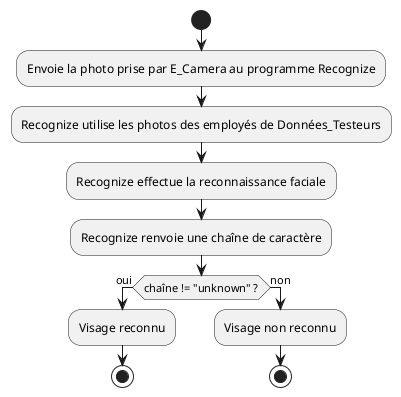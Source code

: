 @startuml

start
:Envoie la photo prise par E_Camera au programme Recognize;
:Recognize utilise les photos des employés de Données_Testeurs;
:Recognize effectue la reconnaissance faciale;
:Recognize renvoie une chaîne de caractère;
if(chaîne != "unknown" ?) then (oui)
    :Visage reconnu;
    stop
else (non)
    :Visage non reconnu;
stop
@enduml